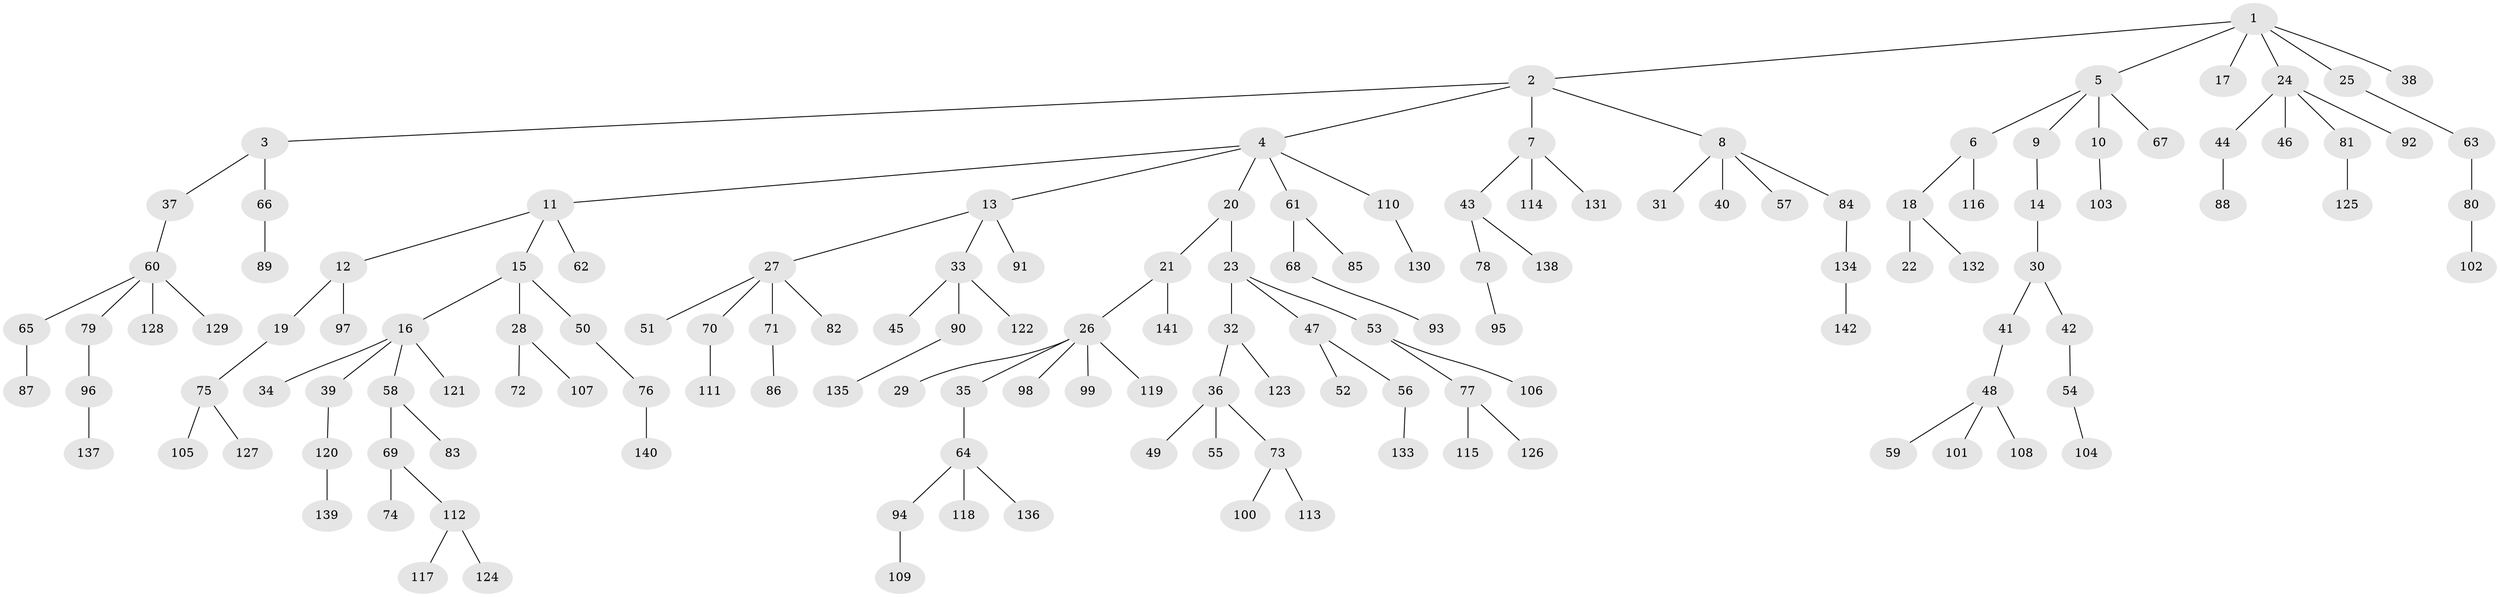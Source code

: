 // coarse degree distribution, {5: 0.07, 7: 0.02, 3: 0.08, 4: 0.07, 2: 0.16, 1: 0.59, 6: 0.01}
// Generated by graph-tools (version 1.1) at 2025/42/03/06/25 10:42:03]
// undirected, 142 vertices, 141 edges
graph export_dot {
graph [start="1"]
  node [color=gray90,style=filled];
  1;
  2;
  3;
  4;
  5;
  6;
  7;
  8;
  9;
  10;
  11;
  12;
  13;
  14;
  15;
  16;
  17;
  18;
  19;
  20;
  21;
  22;
  23;
  24;
  25;
  26;
  27;
  28;
  29;
  30;
  31;
  32;
  33;
  34;
  35;
  36;
  37;
  38;
  39;
  40;
  41;
  42;
  43;
  44;
  45;
  46;
  47;
  48;
  49;
  50;
  51;
  52;
  53;
  54;
  55;
  56;
  57;
  58;
  59;
  60;
  61;
  62;
  63;
  64;
  65;
  66;
  67;
  68;
  69;
  70;
  71;
  72;
  73;
  74;
  75;
  76;
  77;
  78;
  79;
  80;
  81;
  82;
  83;
  84;
  85;
  86;
  87;
  88;
  89;
  90;
  91;
  92;
  93;
  94;
  95;
  96;
  97;
  98;
  99;
  100;
  101;
  102;
  103;
  104;
  105;
  106;
  107;
  108;
  109;
  110;
  111;
  112;
  113;
  114;
  115;
  116;
  117;
  118;
  119;
  120;
  121;
  122;
  123;
  124;
  125;
  126;
  127;
  128;
  129;
  130;
  131;
  132;
  133;
  134;
  135;
  136;
  137;
  138;
  139;
  140;
  141;
  142;
  1 -- 2;
  1 -- 5;
  1 -- 17;
  1 -- 24;
  1 -- 25;
  1 -- 38;
  2 -- 3;
  2 -- 4;
  2 -- 7;
  2 -- 8;
  3 -- 37;
  3 -- 66;
  4 -- 11;
  4 -- 13;
  4 -- 20;
  4 -- 61;
  4 -- 110;
  5 -- 6;
  5 -- 9;
  5 -- 10;
  5 -- 67;
  6 -- 18;
  6 -- 116;
  7 -- 43;
  7 -- 114;
  7 -- 131;
  8 -- 31;
  8 -- 40;
  8 -- 57;
  8 -- 84;
  9 -- 14;
  10 -- 103;
  11 -- 12;
  11 -- 15;
  11 -- 62;
  12 -- 19;
  12 -- 97;
  13 -- 27;
  13 -- 33;
  13 -- 91;
  14 -- 30;
  15 -- 16;
  15 -- 28;
  15 -- 50;
  16 -- 34;
  16 -- 39;
  16 -- 58;
  16 -- 121;
  18 -- 22;
  18 -- 132;
  19 -- 75;
  20 -- 21;
  20 -- 23;
  21 -- 26;
  21 -- 141;
  23 -- 32;
  23 -- 47;
  23 -- 53;
  24 -- 44;
  24 -- 46;
  24 -- 81;
  24 -- 92;
  25 -- 63;
  26 -- 29;
  26 -- 35;
  26 -- 98;
  26 -- 99;
  26 -- 119;
  27 -- 51;
  27 -- 70;
  27 -- 71;
  27 -- 82;
  28 -- 72;
  28 -- 107;
  30 -- 41;
  30 -- 42;
  32 -- 36;
  32 -- 123;
  33 -- 45;
  33 -- 90;
  33 -- 122;
  35 -- 64;
  36 -- 49;
  36 -- 55;
  36 -- 73;
  37 -- 60;
  39 -- 120;
  41 -- 48;
  42 -- 54;
  43 -- 78;
  43 -- 138;
  44 -- 88;
  47 -- 52;
  47 -- 56;
  48 -- 59;
  48 -- 101;
  48 -- 108;
  50 -- 76;
  53 -- 77;
  53 -- 106;
  54 -- 104;
  56 -- 133;
  58 -- 69;
  58 -- 83;
  60 -- 65;
  60 -- 79;
  60 -- 128;
  60 -- 129;
  61 -- 68;
  61 -- 85;
  63 -- 80;
  64 -- 94;
  64 -- 118;
  64 -- 136;
  65 -- 87;
  66 -- 89;
  68 -- 93;
  69 -- 74;
  69 -- 112;
  70 -- 111;
  71 -- 86;
  73 -- 100;
  73 -- 113;
  75 -- 105;
  75 -- 127;
  76 -- 140;
  77 -- 115;
  77 -- 126;
  78 -- 95;
  79 -- 96;
  80 -- 102;
  81 -- 125;
  84 -- 134;
  90 -- 135;
  94 -- 109;
  96 -- 137;
  110 -- 130;
  112 -- 117;
  112 -- 124;
  120 -- 139;
  134 -- 142;
}
